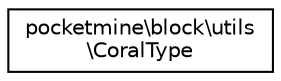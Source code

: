 digraph "Graphical Class Hierarchy"
{
 // INTERACTIVE_SVG=YES
 // LATEX_PDF_SIZE
  edge [fontname="Helvetica",fontsize="10",labelfontname="Helvetica",labelfontsize="10"];
  node [fontname="Helvetica",fontsize="10",shape=record];
  rankdir="LR";
  Node0 [label="pocketmine\\block\\utils\l\\CoralType",height=0.2,width=0.4,color="black", fillcolor="white", style="filled",URL="$d8/d9f/classpocketmine_1_1block_1_1utils_1_1_coral_type.html",tooltip=" "];
}
